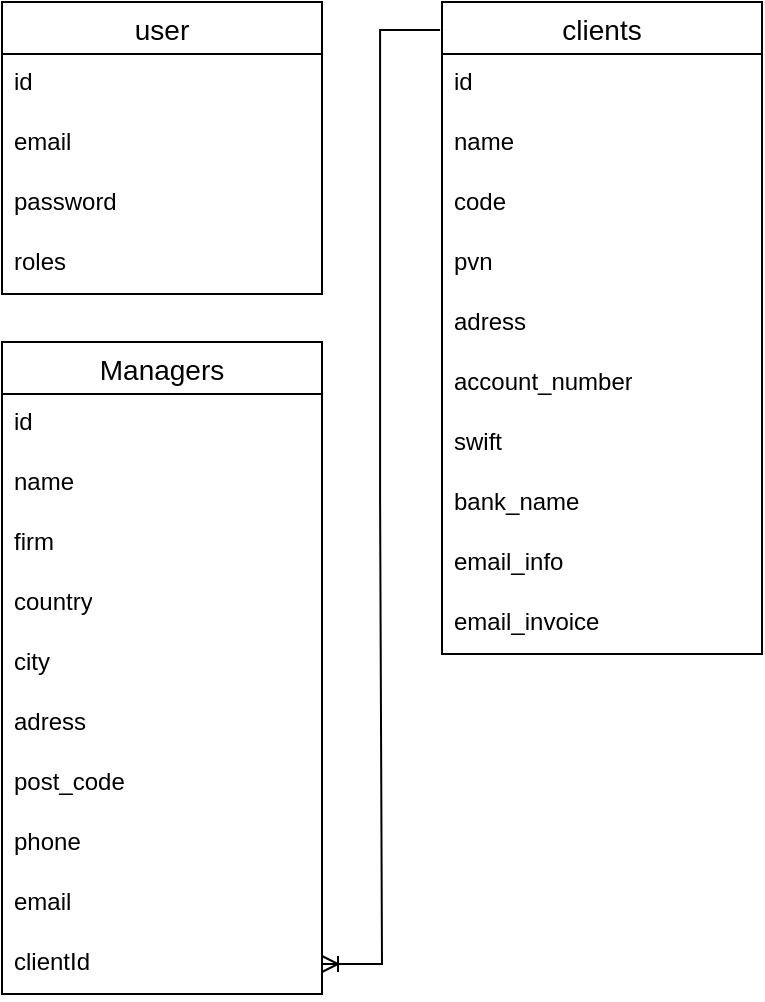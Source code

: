 <mxfile version="21.6.1" type="device">
  <diagram name="Страница 1" id="OUP6fQ-3ZyoW4tV53Ofp">
    <mxGraphModel dx="1434" dy="788" grid="1" gridSize="10" guides="1" tooltips="1" connect="1" arrows="1" fold="1" page="1" pageScale="1" pageWidth="827" pageHeight="1169" math="0" shadow="0">
      <root>
        <mxCell id="0" />
        <mxCell id="1" parent="0" />
        <mxCell id="W8AGQ6V4SVMbxpWlssaq-1" value="user" style="swimlane;fontStyle=0;childLayout=stackLayout;horizontal=1;startSize=26;horizontalStack=0;resizeParent=1;resizeParentMax=0;resizeLast=0;collapsible=1;marginBottom=0;align=center;fontSize=14;" parent="1" vertex="1">
          <mxGeometry x="50" y="80" width="160" height="146" as="geometry" />
        </mxCell>
        <mxCell id="W8AGQ6V4SVMbxpWlssaq-2" value="id" style="text;strokeColor=none;fillColor=none;spacingLeft=4;spacingRight=4;overflow=hidden;rotatable=0;points=[[0,0.5],[1,0.5]];portConstraint=eastwest;fontSize=12;whiteSpace=wrap;html=1;" parent="W8AGQ6V4SVMbxpWlssaq-1" vertex="1">
          <mxGeometry y="26" width="160" height="30" as="geometry" />
        </mxCell>
        <mxCell id="W8AGQ6V4SVMbxpWlssaq-3" value="email" style="text;strokeColor=none;fillColor=none;spacingLeft=4;spacingRight=4;overflow=hidden;rotatable=0;points=[[0,0.5],[1,0.5]];portConstraint=eastwest;fontSize=12;whiteSpace=wrap;html=1;" parent="W8AGQ6V4SVMbxpWlssaq-1" vertex="1">
          <mxGeometry y="56" width="160" height="30" as="geometry" />
        </mxCell>
        <mxCell id="W8AGQ6V4SVMbxpWlssaq-4" value="password" style="text;strokeColor=none;fillColor=none;spacingLeft=4;spacingRight=4;overflow=hidden;rotatable=0;points=[[0,0.5],[1,0.5]];portConstraint=eastwest;fontSize=12;whiteSpace=wrap;html=1;" parent="W8AGQ6V4SVMbxpWlssaq-1" vertex="1">
          <mxGeometry y="86" width="160" height="30" as="geometry" />
        </mxCell>
        <mxCell id="W8AGQ6V4SVMbxpWlssaq-5" value="roles" style="text;strokeColor=none;fillColor=none;spacingLeft=4;spacingRight=4;overflow=hidden;rotatable=0;points=[[0,0.5],[1,0.5]];portConstraint=eastwest;fontSize=12;whiteSpace=wrap;html=1;" parent="W8AGQ6V4SVMbxpWlssaq-1" vertex="1">
          <mxGeometry y="116" width="160" height="30" as="geometry" />
        </mxCell>
        <mxCell id="W8AGQ6V4SVMbxpWlssaq-6" value="clients" style="swimlane;fontStyle=0;childLayout=stackLayout;horizontal=1;startSize=26;horizontalStack=0;resizeParent=1;resizeParentMax=0;resizeLast=0;collapsible=1;marginBottom=0;align=center;fontSize=14;" parent="1" vertex="1">
          <mxGeometry x="270" y="80" width="160" height="326" as="geometry" />
        </mxCell>
        <mxCell id="W8AGQ6V4SVMbxpWlssaq-7" value="id" style="text;strokeColor=none;fillColor=none;spacingLeft=4;spacingRight=4;overflow=hidden;rotatable=0;points=[[0,0.5],[1,0.5]];portConstraint=eastwest;fontSize=12;whiteSpace=wrap;html=1;" parent="W8AGQ6V4SVMbxpWlssaq-6" vertex="1">
          <mxGeometry y="26" width="160" height="30" as="geometry" />
        </mxCell>
        <mxCell id="W8AGQ6V4SVMbxpWlssaq-8" value="name" style="text;strokeColor=none;fillColor=none;spacingLeft=4;spacingRight=4;overflow=hidden;rotatable=0;points=[[0,0.5],[1,0.5]];portConstraint=eastwest;fontSize=12;whiteSpace=wrap;html=1;" parent="W8AGQ6V4SVMbxpWlssaq-6" vertex="1">
          <mxGeometry y="56" width="160" height="30" as="geometry" />
        </mxCell>
        <mxCell id="W8AGQ6V4SVMbxpWlssaq-9" value="code" style="text;strokeColor=none;fillColor=none;spacingLeft=4;spacingRight=4;overflow=hidden;rotatable=0;points=[[0,0.5],[1,0.5]];portConstraint=eastwest;fontSize=12;whiteSpace=wrap;html=1;" parent="W8AGQ6V4SVMbxpWlssaq-6" vertex="1">
          <mxGeometry y="86" width="160" height="30" as="geometry" />
        </mxCell>
        <mxCell id="W8AGQ6V4SVMbxpWlssaq-10" value="pvn" style="text;strokeColor=none;fillColor=none;spacingLeft=4;spacingRight=4;overflow=hidden;rotatable=0;points=[[0,0.5],[1,0.5]];portConstraint=eastwest;fontSize=12;whiteSpace=wrap;html=1;" parent="W8AGQ6V4SVMbxpWlssaq-6" vertex="1">
          <mxGeometry y="116" width="160" height="30" as="geometry" />
        </mxCell>
        <mxCell id="W8AGQ6V4SVMbxpWlssaq-11" value="adress" style="text;strokeColor=none;fillColor=none;spacingLeft=4;spacingRight=4;overflow=hidden;rotatable=0;points=[[0,0.5],[1,0.5]];portConstraint=eastwest;fontSize=12;whiteSpace=wrap;html=1;" parent="W8AGQ6V4SVMbxpWlssaq-6" vertex="1">
          <mxGeometry y="146" width="160" height="30" as="geometry" />
        </mxCell>
        <mxCell id="W8AGQ6V4SVMbxpWlssaq-12" value="account_number" style="text;strokeColor=none;fillColor=none;spacingLeft=4;spacingRight=4;overflow=hidden;rotatable=0;points=[[0,0.5],[1,0.5]];portConstraint=eastwest;fontSize=12;whiteSpace=wrap;html=1;" parent="W8AGQ6V4SVMbxpWlssaq-6" vertex="1">
          <mxGeometry y="176" width="160" height="30" as="geometry" />
        </mxCell>
        <mxCell id="W8AGQ6V4SVMbxpWlssaq-13" value="swift&lt;br&gt;" style="text;strokeColor=none;fillColor=none;spacingLeft=4;spacingRight=4;overflow=hidden;rotatable=0;points=[[0,0.5],[1,0.5]];portConstraint=eastwest;fontSize=12;whiteSpace=wrap;html=1;" parent="W8AGQ6V4SVMbxpWlssaq-6" vertex="1">
          <mxGeometry y="206" width="160" height="30" as="geometry" />
        </mxCell>
        <mxCell id="W8AGQ6V4SVMbxpWlssaq-14" value="bank_name&lt;br&gt;" style="text;strokeColor=none;fillColor=none;spacingLeft=4;spacingRight=4;overflow=hidden;rotatable=0;points=[[0,0.5],[1,0.5]];portConstraint=eastwest;fontSize=12;whiteSpace=wrap;html=1;" parent="W8AGQ6V4SVMbxpWlssaq-6" vertex="1">
          <mxGeometry y="236" width="160" height="30" as="geometry" />
        </mxCell>
        <mxCell id="W8AGQ6V4SVMbxpWlssaq-15" value="email_info" style="text;strokeColor=none;fillColor=none;spacingLeft=4;spacingRight=4;overflow=hidden;rotatable=0;points=[[0,0.5],[1,0.5]];portConstraint=eastwest;fontSize=12;whiteSpace=wrap;html=1;" parent="W8AGQ6V4SVMbxpWlssaq-6" vertex="1">
          <mxGeometry y="266" width="160" height="30" as="geometry" />
        </mxCell>
        <mxCell id="W8AGQ6V4SVMbxpWlssaq-16" value="email_invoice" style="text;strokeColor=none;fillColor=none;spacingLeft=4;spacingRight=4;overflow=hidden;rotatable=0;points=[[0,0.5],[1,0.5]];portConstraint=eastwest;fontSize=12;whiteSpace=wrap;html=1;" parent="W8AGQ6V4SVMbxpWlssaq-6" vertex="1">
          <mxGeometry y="296" width="160" height="30" as="geometry" />
        </mxCell>
        <mxCell id="Gr3nC0v6q0N6qxt6Naqn-14" value="Managers" style="swimlane;fontStyle=0;childLayout=stackLayout;horizontal=1;startSize=26;horizontalStack=0;resizeParent=1;resizeParentMax=0;resizeLast=0;collapsible=1;marginBottom=0;align=center;fontSize=14;" parent="1" vertex="1">
          <mxGeometry x="50" y="250" width="160" height="326" as="geometry" />
        </mxCell>
        <mxCell id="Gr3nC0v6q0N6qxt6Naqn-15" value="id" style="text;strokeColor=none;fillColor=none;spacingLeft=4;spacingRight=4;overflow=hidden;rotatable=0;points=[[0,0.5],[1,0.5]];portConstraint=eastwest;fontSize=12;whiteSpace=wrap;html=1;" parent="Gr3nC0v6q0N6qxt6Naqn-14" vertex="1">
          <mxGeometry y="26" width="160" height="30" as="geometry" />
        </mxCell>
        <mxCell id="Gr3nC0v6q0N6qxt6Naqn-16" value="name" style="text;strokeColor=none;fillColor=none;spacingLeft=4;spacingRight=4;overflow=hidden;rotatable=0;points=[[0,0.5],[1,0.5]];portConstraint=eastwest;fontSize=12;whiteSpace=wrap;html=1;" parent="Gr3nC0v6q0N6qxt6Naqn-14" vertex="1">
          <mxGeometry y="56" width="160" height="30" as="geometry" />
        </mxCell>
        <mxCell id="Gr3nC0v6q0N6qxt6Naqn-17" value="firm" style="text;strokeColor=none;fillColor=none;spacingLeft=4;spacingRight=4;overflow=hidden;rotatable=0;points=[[0,0.5],[1,0.5]];portConstraint=eastwest;fontSize=12;whiteSpace=wrap;html=1;" parent="Gr3nC0v6q0N6qxt6Naqn-14" vertex="1">
          <mxGeometry y="86" width="160" height="30" as="geometry" />
        </mxCell>
        <mxCell id="Gr3nC0v6q0N6qxt6Naqn-18" value="country" style="text;strokeColor=none;fillColor=none;spacingLeft=4;spacingRight=4;overflow=hidden;rotatable=0;points=[[0,0.5],[1,0.5]];portConstraint=eastwest;fontSize=12;whiteSpace=wrap;html=1;" parent="Gr3nC0v6q0N6qxt6Naqn-14" vertex="1">
          <mxGeometry y="116" width="160" height="30" as="geometry" />
        </mxCell>
        <mxCell id="Gr3nC0v6q0N6qxt6Naqn-19" value="city" style="text;strokeColor=none;fillColor=none;spacingLeft=4;spacingRight=4;overflow=hidden;rotatable=0;points=[[0,0.5],[1,0.5]];portConstraint=eastwest;fontSize=12;whiteSpace=wrap;html=1;" parent="Gr3nC0v6q0N6qxt6Naqn-14" vertex="1">
          <mxGeometry y="146" width="160" height="30" as="geometry" />
        </mxCell>
        <mxCell id="Gr3nC0v6q0N6qxt6Naqn-20" value="adress" style="text;strokeColor=none;fillColor=none;spacingLeft=4;spacingRight=4;overflow=hidden;rotatable=0;points=[[0,0.5],[1,0.5]];portConstraint=eastwest;fontSize=12;whiteSpace=wrap;html=1;" parent="Gr3nC0v6q0N6qxt6Naqn-14" vertex="1">
          <mxGeometry y="176" width="160" height="30" as="geometry" />
        </mxCell>
        <mxCell id="Gr3nC0v6q0N6qxt6Naqn-21" value="post_code" style="text;strokeColor=none;fillColor=none;spacingLeft=4;spacingRight=4;overflow=hidden;rotatable=0;points=[[0,0.5],[1,0.5]];portConstraint=eastwest;fontSize=12;whiteSpace=wrap;html=1;" parent="Gr3nC0v6q0N6qxt6Naqn-14" vertex="1">
          <mxGeometry y="206" width="160" height="30" as="geometry" />
        </mxCell>
        <mxCell id="Gr3nC0v6q0N6qxt6Naqn-22" value="phone&lt;br&gt;" style="text;strokeColor=none;fillColor=none;spacingLeft=4;spacingRight=4;overflow=hidden;rotatable=0;points=[[0,0.5],[1,0.5]];portConstraint=eastwest;fontSize=12;whiteSpace=wrap;html=1;" parent="Gr3nC0v6q0N6qxt6Naqn-14" vertex="1">
          <mxGeometry y="236" width="160" height="30" as="geometry" />
        </mxCell>
        <mxCell id="Gr3nC0v6q0N6qxt6Naqn-23" value="email&lt;br&gt;" style="text;strokeColor=none;fillColor=none;spacingLeft=4;spacingRight=4;overflow=hidden;rotatable=0;points=[[0,0.5],[1,0.5]];portConstraint=eastwest;fontSize=12;whiteSpace=wrap;html=1;" parent="Gr3nC0v6q0N6qxt6Naqn-14" vertex="1">
          <mxGeometry y="266" width="160" height="30" as="geometry" />
        </mxCell>
        <mxCell id="DhZHI7iV0JRSowtergiu-1" value="clientId" style="text;strokeColor=none;fillColor=none;spacingLeft=4;spacingRight=4;overflow=hidden;rotatable=0;points=[[0,0.5],[1,0.5]];portConstraint=eastwest;fontSize=12;whiteSpace=wrap;html=1;" vertex="1" parent="Gr3nC0v6q0N6qxt6Naqn-14">
          <mxGeometry y="296" width="160" height="30" as="geometry" />
        </mxCell>
        <mxCell id="Gr3nC0v6q0N6qxt6Naqn-24" value="" style="edgeStyle=entityRelationEdgeStyle;fontSize=12;html=1;endArrow=ERoneToMany;rounded=0;entryX=1;entryY=0.5;entryDx=0;entryDy=0;exitX=-0.006;exitY=0.043;exitDx=0;exitDy=0;exitPerimeter=0;" parent="1" source="W8AGQ6V4SVMbxpWlssaq-6" target="DhZHI7iV0JRSowtergiu-1" edge="1">
          <mxGeometry width="100" height="100" relative="1" as="geometry">
            <mxPoint x="360" y="460" as="sourcePoint" />
            <mxPoint x="460" y="360" as="targetPoint" />
          </mxGeometry>
        </mxCell>
      </root>
    </mxGraphModel>
  </diagram>
</mxfile>
